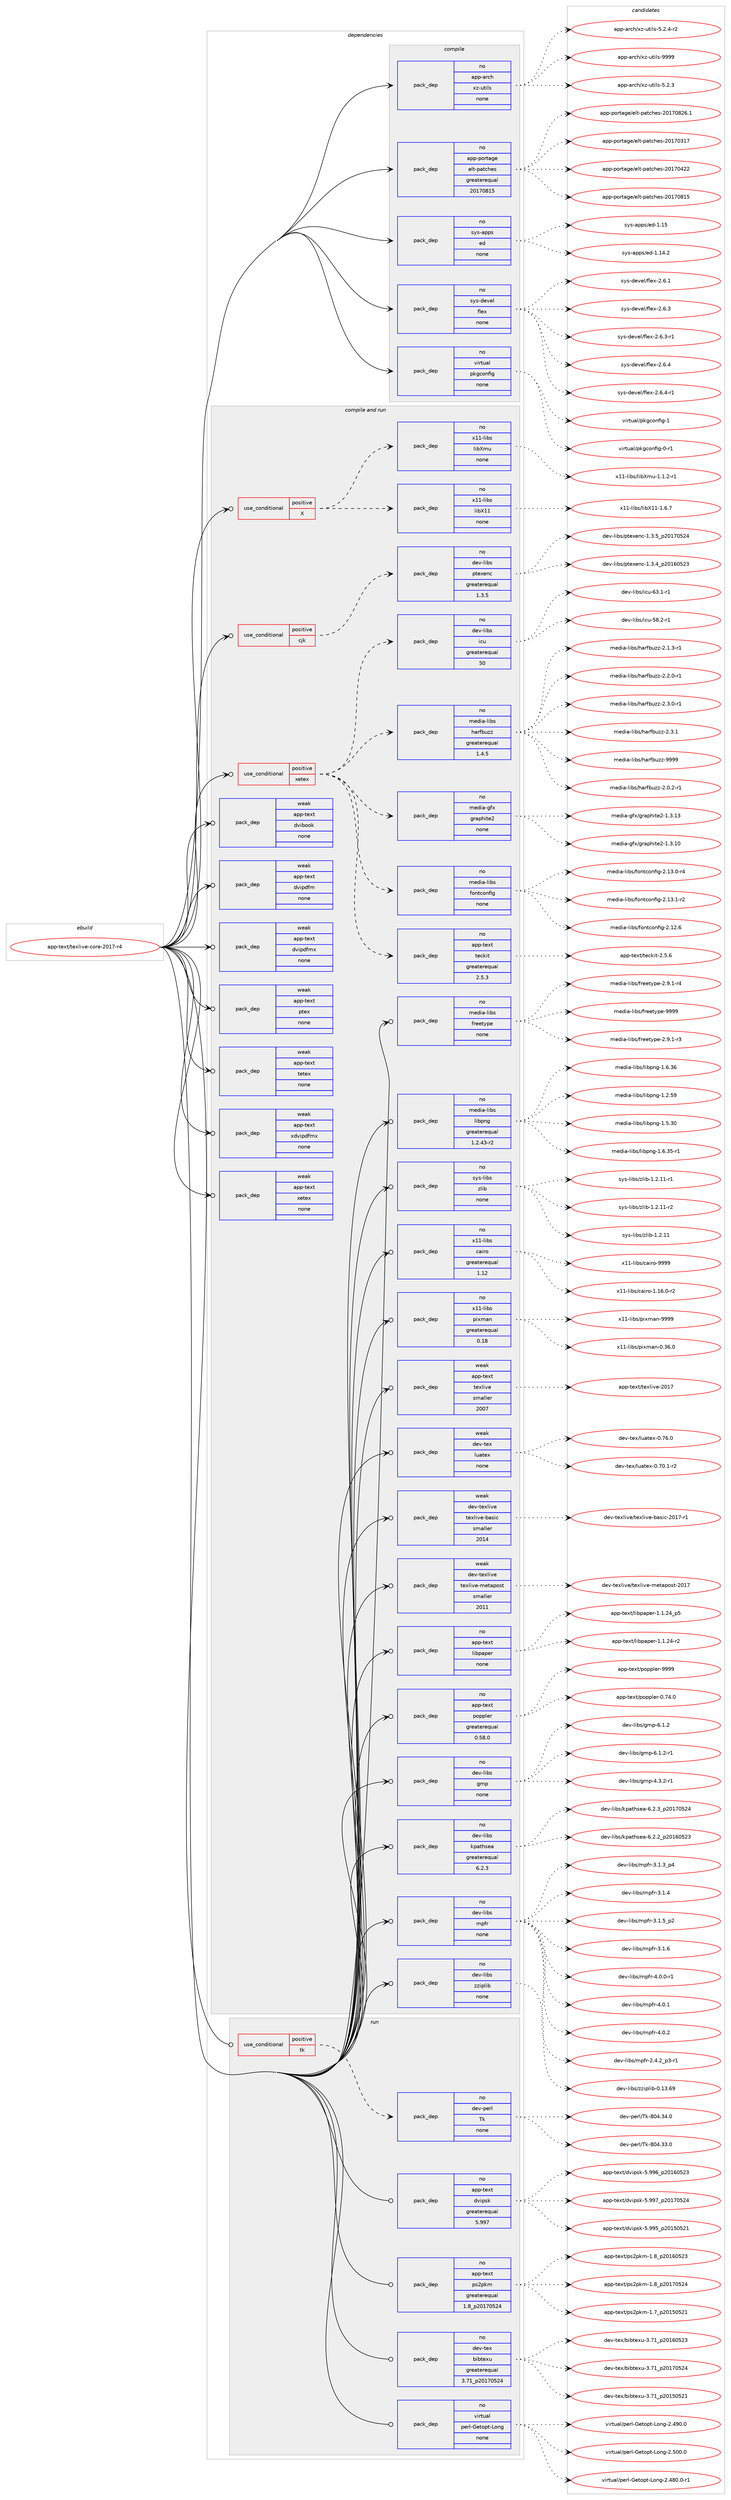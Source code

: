 digraph prolog {

# *************
# Graph options
# *************

newrank=true;
concentrate=true;
compound=true;
graph [rankdir=LR,fontname=Helvetica,fontsize=10,ranksep=1.5];#, ranksep=2.5, nodesep=0.2];
edge  [arrowhead=vee];
node  [fontname=Helvetica,fontsize=10];

# **********
# The ebuild
# **********

subgraph cluster_leftcol {
color=gray;
rank=same;
label=<<i>ebuild</i>>;
id [label="app-text/texlive-core-2017-r4", color=red, width=4, href="../app-text/texlive-core-2017-r4.svg"];
}

# ****************
# The dependencies
# ****************

subgraph cluster_midcol {
color=gray;
label=<<i>dependencies</i>>;
subgraph cluster_compile {
fillcolor="#eeeeee";
style=filled;
label=<<i>compile</i>>;
subgraph pack936213 {
dependency1312992 [label=<<TABLE BORDER="0" CELLBORDER="1" CELLSPACING="0" CELLPADDING="4" WIDTH="220"><TR><TD ROWSPAN="6" CELLPADDING="30">pack_dep</TD></TR><TR><TD WIDTH="110">no</TD></TR><TR><TD>app-arch</TD></TR><TR><TD>xz-utils</TD></TR><TR><TD>none</TD></TR><TR><TD></TD></TR></TABLE>>, shape=none, color=blue];
}
id:e -> dependency1312992:w [weight=20,style="solid",arrowhead="vee"];
subgraph pack936214 {
dependency1312993 [label=<<TABLE BORDER="0" CELLBORDER="1" CELLSPACING="0" CELLPADDING="4" WIDTH="220"><TR><TD ROWSPAN="6" CELLPADDING="30">pack_dep</TD></TR><TR><TD WIDTH="110">no</TD></TR><TR><TD>app-portage</TD></TR><TR><TD>elt-patches</TD></TR><TR><TD>greaterequal</TD></TR><TR><TD>20170815</TD></TR></TABLE>>, shape=none, color=blue];
}
id:e -> dependency1312993:w [weight=20,style="solid",arrowhead="vee"];
subgraph pack936215 {
dependency1312994 [label=<<TABLE BORDER="0" CELLBORDER="1" CELLSPACING="0" CELLPADDING="4" WIDTH="220"><TR><TD ROWSPAN="6" CELLPADDING="30">pack_dep</TD></TR><TR><TD WIDTH="110">no</TD></TR><TR><TD>sys-apps</TD></TR><TR><TD>ed</TD></TR><TR><TD>none</TD></TR><TR><TD></TD></TR></TABLE>>, shape=none, color=blue];
}
id:e -> dependency1312994:w [weight=20,style="solid",arrowhead="vee"];
subgraph pack936216 {
dependency1312995 [label=<<TABLE BORDER="0" CELLBORDER="1" CELLSPACING="0" CELLPADDING="4" WIDTH="220"><TR><TD ROWSPAN="6" CELLPADDING="30">pack_dep</TD></TR><TR><TD WIDTH="110">no</TD></TR><TR><TD>sys-devel</TD></TR><TR><TD>flex</TD></TR><TR><TD>none</TD></TR><TR><TD></TD></TR></TABLE>>, shape=none, color=blue];
}
id:e -> dependency1312995:w [weight=20,style="solid",arrowhead="vee"];
subgraph pack936217 {
dependency1312996 [label=<<TABLE BORDER="0" CELLBORDER="1" CELLSPACING="0" CELLPADDING="4" WIDTH="220"><TR><TD ROWSPAN="6" CELLPADDING="30">pack_dep</TD></TR><TR><TD WIDTH="110">no</TD></TR><TR><TD>virtual</TD></TR><TR><TD>pkgconfig</TD></TR><TR><TD>none</TD></TR><TR><TD></TD></TR></TABLE>>, shape=none, color=blue];
}
id:e -> dependency1312996:w [weight=20,style="solid",arrowhead="vee"];
}
subgraph cluster_compileandrun {
fillcolor="#eeeeee";
style=filled;
label=<<i>compile and run</i>>;
subgraph cond356218 {
dependency1312997 [label=<<TABLE BORDER="0" CELLBORDER="1" CELLSPACING="0" CELLPADDING="4"><TR><TD ROWSPAN="3" CELLPADDING="10">use_conditional</TD></TR><TR><TD>positive</TD></TR><TR><TD>X</TD></TR></TABLE>>, shape=none, color=red];
subgraph pack936218 {
dependency1312998 [label=<<TABLE BORDER="0" CELLBORDER="1" CELLSPACING="0" CELLPADDING="4" WIDTH="220"><TR><TD ROWSPAN="6" CELLPADDING="30">pack_dep</TD></TR><TR><TD WIDTH="110">no</TD></TR><TR><TD>x11-libs</TD></TR><TR><TD>libX11</TD></TR><TR><TD>none</TD></TR><TR><TD></TD></TR></TABLE>>, shape=none, color=blue];
}
dependency1312997:e -> dependency1312998:w [weight=20,style="dashed",arrowhead="vee"];
subgraph pack936219 {
dependency1312999 [label=<<TABLE BORDER="0" CELLBORDER="1" CELLSPACING="0" CELLPADDING="4" WIDTH="220"><TR><TD ROWSPAN="6" CELLPADDING="30">pack_dep</TD></TR><TR><TD WIDTH="110">no</TD></TR><TR><TD>x11-libs</TD></TR><TR><TD>libXmu</TD></TR><TR><TD>none</TD></TR><TR><TD></TD></TR></TABLE>>, shape=none, color=blue];
}
dependency1312997:e -> dependency1312999:w [weight=20,style="dashed",arrowhead="vee"];
}
id:e -> dependency1312997:w [weight=20,style="solid",arrowhead="odotvee"];
subgraph cond356219 {
dependency1313000 [label=<<TABLE BORDER="0" CELLBORDER="1" CELLSPACING="0" CELLPADDING="4"><TR><TD ROWSPAN="3" CELLPADDING="10">use_conditional</TD></TR><TR><TD>positive</TD></TR><TR><TD>cjk</TD></TR></TABLE>>, shape=none, color=red];
subgraph pack936220 {
dependency1313001 [label=<<TABLE BORDER="0" CELLBORDER="1" CELLSPACING="0" CELLPADDING="4" WIDTH="220"><TR><TD ROWSPAN="6" CELLPADDING="30">pack_dep</TD></TR><TR><TD WIDTH="110">no</TD></TR><TR><TD>dev-libs</TD></TR><TR><TD>ptexenc</TD></TR><TR><TD>greaterequal</TD></TR><TR><TD>1.3.5</TD></TR></TABLE>>, shape=none, color=blue];
}
dependency1313000:e -> dependency1313001:w [weight=20,style="dashed",arrowhead="vee"];
}
id:e -> dependency1313000:w [weight=20,style="solid",arrowhead="odotvee"];
subgraph cond356220 {
dependency1313002 [label=<<TABLE BORDER="0" CELLBORDER="1" CELLSPACING="0" CELLPADDING="4"><TR><TD ROWSPAN="3" CELLPADDING="10">use_conditional</TD></TR><TR><TD>positive</TD></TR><TR><TD>xetex</TD></TR></TABLE>>, shape=none, color=red];
subgraph pack936221 {
dependency1313003 [label=<<TABLE BORDER="0" CELLBORDER="1" CELLSPACING="0" CELLPADDING="4" WIDTH="220"><TR><TD ROWSPAN="6" CELLPADDING="30">pack_dep</TD></TR><TR><TD WIDTH="110">no</TD></TR><TR><TD>media-libs</TD></TR><TR><TD>harfbuzz</TD></TR><TR><TD>greaterequal</TD></TR><TR><TD>1.4.5</TD></TR></TABLE>>, shape=none, color=blue];
}
dependency1313002:e -> dependency1313003:w [weight=20,style="dashed",arrowhead="vee"];
subgraph pack936222 {
dependency1313004 [label=<<TABLE BORDER="0" CELLBORDER="1" CELLSPACING="0" CELLPADDING="4" WIDTH="220"><TR><TD ROWSPAN="6" CELLPADDING="30">pack_dep</TD></TR><TR><TD WIDTH="110">no</TD></TR><TR><TD>dev-libs</TD></TR><TR><TD>icu</TD></TR><TR><TD>greaterequal</TD></TR><TR><TD>50</TD></TR></TABLE>>, shape=none, color=blue];
}
dependency1313002:e -> dependency1313004:w [weight=20,style="dashed",arrowhead="vee"];
subgraph pack936223 {
dependency1313005 [label=<<TABLE BORDER="0" CELLBORDER="1" CELLSPACING="0" CELLPADDING="4" WIDTH="220"><TR><TD ROWSPAN="6" CELLPADDING="30">pack_dep</TD></TR><TR><TD WIDTH="110">no</TD></TR><TR><TD>app-text</TD></TR><TR><TD>teckit</TD></TR><TR><TD>greaterequal</TD></TR><TR><TD>2.5.3</TD></TR></TABLE>>, shape=none, color=blue];
}
dependency1313002:e -> dependency1313005:w [weight=20,style="dashed",arrowhead="vee"];
subgraph pack936224 {
dependency1313006 [label=<<TABLE BORDER="0" CELLBORDER="1" CELLSPACING="0" CELLPADDING="4" WIDTH="220"><TR><TD ROWSPAN="6" CELLPADDING="30">pack_dep</TD></TR><TR><TD WIDTH="110">no</TD></TR><TR><TD>media-libs</TD></TR><TR><TD>fontconfig</TD></TR><TR><TD>none</TD></TR><TR><TD></TD></TR></TABLE>>, shape=none, color=blue];
}
dependency1313002:e -> dependency1313006:w [weight=20,style="dashed",arrowhead="vee"];
subgraph pack936225 {
dependency1313007 [label=<<TABLE BORDER="0" CELLBORDER="1" CELLSPACING="0" CELLPADDING="4" WIDTH="220"><TR><TD ROWSPAN="6" CELLPADDING="30">pack_dep</TD></TR><TR><TD WIDTH="110">no</TD></TR><TR><TD>media-gfx</TD></TR><TR><TD>graphite2</TD></TR><TR><TD>none</TD></TR><TR><TD></TD></TR></TABLE>>, shape=none, color=blue];
}
dependency1313002:e -> dependency1313007:w [weight=20,style="dashed",arrowhead="vee"];
}
id:e -> dependency1313002:w [weight=20,style="solid",arrowhead="odotvee"];
subgraph pack936226 {
dependency1313008 [label=<<TABLE BORDER="0" CELLBORDER="1" CELLSPACING="0" CELLPADDING="4" WIDTH="220"><TR><TD ROWSPAN="6" CELLPADDING="30">pack_dep</TD></TR><TR><TD WIDTH="110">no</TD></TR><TR><TD>app-text</TD></TR><TR><TD>libpaper</TD></TR><TR><TD>none</TD></TR><TR><TD></TD></TR></TABLE>>, shape=none, color=blue];
}
id:e -> dependency1313008:w [weight=20,style="solid",arrowhead="odotvee"];
subgraph pack936227 {
dependency1313009 [label=<<TABLE BORDER="0" CELLBORDER="1" CELLSPACING="0" CELLPADDING="4" WIDTH="220"><TR><TD ROWSPAN="6" CELLPADDING="30">pack_dep</TD></TR><TR><TD WIDTH="110">no</TD></TR><TR><TD>app-text</TD></TR><TR><TD>poppler</TD></TR><TR><TD>greaterequal</TD></TR><TR><TD>0.58.0</TD></TR></TABLE>>, shape=none, color=blue];
}
id:e -> dependency1313009:w [weight=20,style="solid",arrowhead="odotvee"];
subgraph pack936228 {
dependency1313010 [label=<<TABLE BORDER="0" CELLBORDER="1" CELLSPACING="0" CELLPADDING="4" WIDTH="220"><TR><TD ROWSPAN="6" CELLPADDING="30">pack_dep</TD></TR><TR><TD WIDTH="110">no</TD></TR><TR><TD>dev-libs</TD></TR><TR><TD>gmp</TD></TR><TR><TD>none</TD></TR><TR><TD></TD></TR></TABLE>>, shape=none, color=blue];
}
id:e -> dependency1313010:w [weight=20,style="solid",arrowhead="odotvee"];
subgraph pack936229 {
dependency1313011 [label=<<TABLE BORDER="0" CELLBORDER="1" CELLSPACING="0" CELLPADDING="4" WIDTH="220"><TR><TD ROWSPAN="6" CELLPADDING="30">pack_dep</TD></TR><TR><TD WIDTH="110">no</TD></TR><TR><TD>dev-libs</TD></TR><TR><TD>kpathsea</TD></TR><TR><TD>greaterequal</TD></TR><TR><TD>6.2.3</TD></TR></TABLE>>, shape=none, color=blue];
}
id:e -> dependency1313011:w [weight=20,style="solid",arrowhead="odotvee"];
subgraph pack936230 {
dependency1313012 [label=<<TABLE BORDER="0" CELLBORDER="1" CELLSPACING="0" CELLPADDING="4" WIDTH="220"><TR><TD ROWSPAN="6" CELLPADDING="30">pack_dep</TD></TR><TR><TD WIDTH="110">no</TD></TR><TR><TD>dev-libs</TD></TR><TR><TD>mpfr</TD></TR><TR><TD>none</TD></TR><TR><TD></TD></TR></TABLE>>, shape=none, color=blue];
}
id:e -> dependency1313012:w [weight=20,style="solid",arrowhead="odotvee"];
subgraph pack936231 {
dependency1313013 [label=<<TABLE BORDER="0" CELLBORDER="1" CELLSPACING="0" CELLPADDING="4" WIDTH="220"><TR><TD ROWSPAN="6" CELLPADDING="30">pack_dep</TD></TR><TR><TD WIDTH="110">no</TD></TR><TR><TD>dev-libs</TD></TR><TR><TD>zziplib</TD></TR><TR><TD>none</TD></TR><TR><TD></TD></TR></TABLE>>, shape=none, color=blue];
}
id:e -> dependency1313013:w [weight=20,style="solid",arrowhead="odotvee"];
subgraph pack936232 {
dependency1313014 [label=<<TABLE BORDER="0" CELLBORDER="1" CELLSPACING="0" CELLPADDING="4" WIDTH="220"><TR><TD ROWSPAN="6" CELLPADDING="30">pack_dep</TD></TR><TR><TD WIDTH="110">no</TD></TR><TR><TD>media-libs</TD></TR><TR><TD>freetype</TD></TR><TR><TD>none</TD></TR><TR><TD></TD></TR></TABLE>>, shape=none, color=blue];
}
id:e -> dependency1313014:w [weight=20,style="solid",arrowhead="odotvee"];
subgraph pack936233 {
dependency1313015 [label=<<TABLE BORDER="0" CELLBORDER="1" CELLSPACING="0" CELLPADDING="4" WIDTH="220"><TR><TD ROWSPAN="6" CELLPADDING="30">pack_dep</TD></TR><TR><TD WIDTH="110">no</TD></TR><TR><TD>media-libs</TD></TR><TR><TD>libpng</TD></TR><TR><TD>greaterequal</TD></TR><TR><TD>1.2.43-r2</TD></TR></TABLE>>, shape=none, color=blue];
}
id:e -> dependency1313015:w [weight=20,style="solid",arrowhead="odotvee"];
subgraph pack936234 {
dependency1313016 [label=<<TABLE BORDER="0" CELLBORDER="1" CELLSPACING="0" CELLPADDING="4" WIDTH="220"><TR><TD ROWSPAN="6" CELLPADDING="30">pack_dep</TD></TR><TR><TD WIDTH="110">no</TD></TR><TR><TD>sys-libs</TD></TR><TR><TD>zlib</TD></TR><TR><TD>none</TD></TR><TR><TD></TD></TR></TABLE>>, shape=none, color=blue];
}
id:e -> dependency1313016:w [weight=20,style="solid",arrowhead="odotvee"];
subgraph pack936235 {
dependency1313017 [label=<<TABLE BORDER="0" CELLBORDER="1" CELLSPACING="0" CELLPADDING="4" WIDTH="220"><TR><TD ROWSPAN="6" CELLPADDING="30">pack_dep</TD></TR><TR><TD WIDTH="110">no</TD></TR><TR><TD>x11-libs</TD></TR><TR><TD>cairo</TD></TR><TR><TD>greaterequal</TD></TR><TR><TD>1.12</TD></TR></TABLE>>, shape=none, color=blue];
}
id:e -> dependency1313017:w [weight=20,style="solid",arrowhead="odotvee"];
subgraph pack936236 {
dependency1313018 [label=<<TABLE BORDER="0" CELLBORDER="1" CELLSPACING="0" CELLPADDING="4" WIDTH="220"><TR><TD ROWSPAN="6" CELLPADDING="30">pack_dep</TD></TR><TR><TD WIDTH="110">no</TD></TR><TR><TD>x11-libs</TD></TR><TR><TD>pixman</TD></TR><TR><TD>greaterequal</TD></TR><TR><TD>0.18</TD></TR></TABLE>>, shape=none, color=blue];
}
id:e -> dependency1313018:w [weight=20,style="solid",arrowhead="odotvee"];
subgraph pack936237 {
dependency1313019 [label=<<TABLE BORDER="0" CELLBORDER="1" CELLSPACING="0" CELLPADDING="4" WIDTH="220"><TR><TD ROWSPAN="6" CELLPADDING="30">pack_dep</TD></TR><TR><TD WIDTH="110">weak</TD></TR><TR><TD>app-text</TD></TR><TR><TD>dvibook</TD></TR><TR><TD>none</TD></TR><TR><TD></TD></TR></TABLE>>, shape=none, color=blue];
}
id:e -> dependency1313019:w [weight=20,style="solid",arrowhead="odotvee"];
subgraph pack936238 {
dependency1313020 [label=<<TABLE BORDER="0" CELLBORDER="1" CELLSPACING="0" CELLPADDING="4" WIDTH="220"><TR><TD ROWSPAN="6" CELLPADDING="30">pack_dep</TD></TR><TR><TD WIDTH="110">weak</TD></TR><TR><TD>app-text</TD></TR><TR><TD>dvipdfm</TD></TR><TR><TD>none</TD></TR><TR><TD></TD></TR></TABLE>>, shape=none, color=blue];
}
id:e -> dependency1313020:w [weight=20,style="solid",arrowhead="odotvee"];
subgraph pack936239 {
dependency1313021 [label=<<TABLE BORDER="0" CELLBORDER="1" CELLSPACING="0" CELLPADDING="4" WIDTH="220"><TR><TD ROWSPAN="6" CELLPADDING="30">pack_dep</TD></TR><TR><TD WIDTH="110">weak</TD></TR><TR><TD>app-text</TD></TR><TR><TD>dvipdfmx</TD></TR><TR><TD>none</TD></TR><TR><TD></TD></TR></TABLE>>, shape=none, color=blue];
}
id:e -> dependency1313021:w [weight=20,style="solid",arrowhead="odotvee"];
subgraph pack936240 {
dependency1313022 [label=<<TABLE BORDER="0" CELLBORDER="1" CELLSPACING="0" CELLPADDING="4" WIDTH="220"><TR><TD ROWSPAN="6" CELLPADDING="30">pack_dep</TD></TR><TR><TD WIDTH="110">weak</TD></TR><TR><TD>app-text</TD></TR><TR><TD>ptex</TD></TR><TR><TD>none</TD></TR><TR><TD></TD></TR></TABLE>>, shape=none, color=blue];
}
id:e -> dependency1313022:w [weight=20,style="solid",arrowhead="odotvee"];
subgraph pack936241 {
dependency1313023 [label=<<TABLE BORDER="0" CELLBORDER="1" CELLSPACING="0" CELLPADDING="4" WIDTH="220"><TR><TD ROWSPAN="6" CELLPADDING="30">pack_dep</TD></TR><TR><TD WIDTH="110">weak</TD></TR><TR><TD>app-text</TD></TR><TR><TD>tetex</TD></TR><TR><TD>none</TD></TR><TR><TD></TD></TR></TABLE>>, shape=none, color=blue];
}
id:e -> dependency1313023:w [weight=20,style="solid",arrowhead="odotvee"];
subgraph pack936242 {
dependency1313024 [label=<<TABLE BORDER="0" CELLBORDER="1" CELLSPACING="0" CELLPADDING="4" WIDTH="220"><TR><TD ROWSPAN="6" CELLPADDING="30">pack_dep</TD></TR><TR><TD WIDTH="110">weak</TD></TR><TR><TD>app-text</TD></TR><TR><TD>texlive</TD></TR><TR><TD>smaller</TD></TR><TR><TD>2007</TD></TR></TABLE>>, shape=none, color=blue];
}
id:e -> dependency1313024:w [weight=20,style="solid",arrowhead="odotvee"];
subgraph pack936243 {
dependency1313025 [label=<<TABLE BORDER="0" CELLBORDER="1" CELLSPACING="0" CELLPADDING="4" WIDTH="220"><TR><TD ROWSPAN="6" CELLPADDING="30">pack_dep</TD></TR><TR><TD WIDTH="110">weak</TD></TR><TR><TD>app-text</TD></TR><TR><TD>xdvipdfmx</TD></TR><TR><TD>none</TD></TR><TR><TD></TD></TR></TABLE>>, shape=none, color=blue];
}
id:e -> dependency1313025:w [weight=20,style="solid",arrowhead="odotvee"];
subgraph pack936244 {
dependency1313026 [label=<<TABLE BORDER="0" CELLBORDER="1" CELLSPACING="0" CELLPADDING="4" WIDTH="220"><TR><TD ROWSPAN="6" CELLPADDING="30">pack_dep</TD></TR><TR><TD WIDTH="110">weak</TD></TR><TR><TD>app-text</TD></TR><TR><TD>xetex</TD></TR><TR><TD>none</TD></TR><TR><TD></TD></TR></TABLE>>, shape=none, color=blue];
}
id:e -> dependency1313026:w [weight=20,style="solid",arrowhead="odotvee"];
subgraph pack936245 {
dependency1313027 [label=<<TABLE BORDER="0" CELLBORDER="1" CELLSPACING="0" CELLPADDING="4" WIDTH="220"><TR><TD ROWSPAN="6" CELLPADDING="30">pack_dep</TD></TR><TR><TD WIDTH="110">weak</TD></TR><TR><TD>dev-tex</TD></TR><TR><TD>luatex</TD></TR><TR><TD>none</TD></TR><TR><TD></TD></TR></TABLE>>, shape=none, color=blue];
}
id:e -> dependency1313027:w [weight=20,style="solid",arrowhead="odotvee"];
subgraph pack936246 {
dependency1313028 [label=<<TABLE BORDER="0" CELLBORDER="1" CELLSPACING="0" CELLPADDING="4" WIDTH="220"><TR><TD ROWSPAN="6" CELLPADDING="30">pack_dep</TD></TR><TR><TD WIDTH="110">weak</TD></TR><TR><TD>dev-texlive</TD></TR><TR><TD>texlive-basic</TD></TR><TR><TD>smaller</TD></TR><TR><TD>2014</TD></TR></TABLE>>, shape=none, color=blue];
}
id:e -> dependency1313028:w [weight=20,style="solid",arrowhead="odotvee"];
subgraph pack936247 {
dependency1313029 [label=<<TABLE BORDER="0" CELLBORDER="1" CELLSPACING="0" CELLPADDING="4" WIDTH="220"><TR><TD ROWSPAN="6" CELLPADDING="30">pack_dep</TD></TR><TR><TD WIDTH="110">weak</TD></TR><TR><TD>dev-texlive</TD></TR><TR><TD>texlive-metapost</TD></TR><TR><TD>smaller</TD></TR><TR><TD>2011</TD></TR></TABLE>>, shape=none, color=blue];
}
id:e -> dependency1313029:w [weight=20,style="solid",arrowhead="odotvee"];
}
subgraph cluster_run {
fillcolor="#eeeeee";
style=filled;
label=<<i>run</i>>;
subgraph cond356221 {
dependency1313030 [label=<<TABLE BORDER="0" CELLBORDER="1" CELLSPACING="0" CELLPADDING="4"><TR><TD ROWSPAN="3" CELLPADDING="10">use_conditional</TD></TR><TR><TD>positive</TD></TR><TR><TD>tk</TD></TR></TABLE>>, shape=none, color=red];
subgraph pack936248 {
dependency1313031 [label=<<TABLE BORDER="0" CELLBORDER="1" CELLSPACING="0" CELLPADDING="4" WIDTH="220"><TR><TD ROWSPAN="6" CELLPADDING="30">pack_dep</TD></TR><TR><TD WIDTH="110">no</TD></TR><TR><TD>dev-perl</TD></TR><TR><TD>Tk</TD></TR><TR><TD>none</TD></TR><TR><TD></TD></TR></TABLE>>, shape=none, color=blue];
}
dependency1313030:e -> dependency1313031:w [weight=20,style="dashed",arrowhead="vee"];
}
id:e -> dependency1313030:w [weight=20,style="solid",arrowhead="odot"];
subgraph pack936249 {
dependency1313032 [label=<<TABLE BORDER="0" CELLBORDER="1" CELLSPACING="0" CELLPADDING="4" WIDTH="220"><TR><TD ROWSPAN="6" CELLPADDING="30">pack_dep</TD></TR><TR><TD WIDTH="110">no</TD></TR><TR><TD>app-text</TD></TR><TR><TD>dvipsk</TD></TR><TR><TD>greaterequal</TD></TR><TR><TD>5.997</TD></TR></TABLE>>, shape=none, color=blue];
}
id:e -> dependency1313032:w [weight=20,style="solid",arrowhead="odot"];
subgraph pack936250 {
dependency1313033 [label=<<TABLE BORDER="0" CELLBORDER="1" CELLSPACING="0" CELLPADDING="4" WIDTH="220"><TR><TD ROWSPAN="6" CELLPADDING="30">pack_dep</TD></TR><TR><TD WIDTH="110">no</TD></TR><TR><TD>app-text</TD></TR><TR><TD>ps2pkm</TD></TR><TR><TD>greaterequal</TD></TR><TR><TD>1.8_p20170524</TD></TR></TABLE>>, shape=none, color=blue];
}
id:e -> dependency1313033:w [weight=20,style="solid",arrowhead="odot"];
subgraph pack936251 {
dependency1313034 [label=<<TABLE BORDER="0" CELLBORDER="1" CELLSPACING="0" CELLPADDING="4" WIDTH="220"><TR><TD ROWSPAN="6" CELLPADDING="30">pack_dep</TD></TR><TR><TD WIDTH="110">no</TD></TR><TR><TD>dev-tex</TD></TR><TR><TD>bibtexu</TD></TR><TR><TD>greaterequal</TD></TR><TR><TD>3.71_p20170524</TD></TR></TABLE>>, shape=none, color=blue];
}
id:e -> dependency1313034:w [weight=20,style="solid",arrowhead="odot"];
subgraph pack936252 {
dependency1313035 [label=<<TABLE BORDER="0" CELLBORDER="1" CELLSPACING="0" CELLPADDING="4" WIDTH="220"><TR><TD ROWSPAN="6" CELLPADDING="30">pack_dep</TD></TR><TR><TD WIDTH="110">no</TD></TR><TR><TD>virtual</TD></TR><TR><TD>perl-Getopt-Long</TD></TR><TR><TD>none</TD></TR><TR><TD></TD></TR></TABLE>>, shape=none, color=blue];
}
id:e -> dependency1313035:w [weight=20,style="solid",arrowhead="odot"];
}
}

# **************
# The candidates
# **************

subgraph cluster_choices {
rank=same;
color=gray;
label=<<i>candidates</i>>;

subgraph choice936213 {
color=black;
nodesep=1;
choice971121124597114991044712012245117116105108115455346504651 [label="app-arch/xz-utils-5.2.3", color=red, width=4,href="../app-arch/xz-utils-5.2.3.svg"];
choice9711211245971149910447120122451171161051081154553465046524511450 [label="app-arch/xz-utils-5.2.4-r2", color=red, width=4,href="../app-arch/xz-utils-5.2.4-r2.svg"];
choice9711211245971149910447120122451171161051081154557575757 [label="app-arch/xz-utils-9999", color=red, width=4,href="../app-arch/xz-utils-9999.svg"];
dependency1312992:e -> choice971121124597114991044712012245117116105108115455346504651:w [style=dotted,weight="100"];
dependency1312992:e -> choice9711211245971149910447120122451171161051081154553465046524511450:w [style=dotted,weight="100"];
dependency1312992:e -> choice9711211245971149910447120122451171161051081154557575757:w [style=dotted,weight="100"];
}
subgraph choice936214 {
color=black;
nodesep=1;
choice97112112451121111141169710310147101108116451129711699104101115455048495548514955 [label="app-portage/elt-patches-20170317", color=red, width=4,href="../app-portage/elt-patches-20170317.svg"];
choice97112112451121111141169710310147101108116451129711699104101115455048495548525050 [label="app-portage/elt-patches-20170422", color=red, width=4,href="../app-portage/elt-patches-20170422.svg"];
choice97112112451121111141169710310147101108116451129711699104101115455048495548564953 [label="app-portage/elt-patches-20170815", color=red, width=4,href="../app-portage/elt-patches-20170815.svg"];
choice971121124511211111411697103101471011081164511297116991041011154550484955485650544649 [label="app-portage/elt-patches-20170826.1", color=red, width=4,href="../app-portage/elt-patches-20170826.1.svg"];
dependency1312993:e -> choice97112112451121111141169710310147101108116451129711699104101115455048495548514955:w [style=dotted,weight="100"];
dependency1312993:e -> choice97112112451121111141169710310147101108116451129711699104101115455048495548525050:w [style=dotted,weight="100"];
dependency1312993:e -> choice97112112451121111141169710310147101108116451129711699104101115455048495548564953:w [style=dotted,weight="100"];
dependency1312993:e -> choice971121124511211111411697103101471011081164511297116991041011154550484955485650544649:w [style=dotted,weight="100"];
}
subgraph choice936215 {
color=black;
nodesep=1;
choice11512111545971121121154710110045494649524650 [label="sys-apps/ed-1.14.2", color=red, width=4,href="../sys-apps/ed-1.14.2.svg"];
choice1151211154597112112115471011004549464953 [label="sys-apps/ed-1.15", color=red, width=4,href="../sys-apps/ed-1.15.svg"];
dependency1312994:e -> choice11512111545971121121154710110045494649524650:w [style=dotted,weight="100"];
dependency1312994:e -> choice1151211154597112112115471011004549464953:w [style=dotted,weight="100"];
}
subgraph choice936216 {
color=black;
nodesep=1;
choice1151211154510010111810110847102108101120455046544649 [label="sys-devel/flex-2.6.1", color=red, width=4,href="../sys-devel/flex-2.6.1.svg"];
choice1151211154510010111810110847102108101120455046544651 [label="sys-devel/flex-2.6.3", color=red, width=4,href="../sys-devel/flex-2.6.3.svg"];
choice11512111545100101118101108471021081011204550465446514511449 [label="sys-devel/flex-2.6.3-r1", color=red, width=4,href="../sys-devel/flex-2.6.3-r1.svg"];
choice1151211154510010111810110847102108101120455046544652 [label="sys-devel/flex-2.6.4", color=red, width=4,href="../sys-devel/flex-2.6.4.svg"];
choice11512111545100101118101108471021081011204550465446524511449 [label="sys-devel/flex-2.6.4-r1", color=red, width=4,href="../sys-devel/flex-2.6.4-r1.svg"];
dependency1312995:e -> choice1151211154510010111810110847102108101120455046544649:w [style=dotted,weight="100"];
dependency1312995:e -> choice1151211154510010111810110847102108101120455046544651:w [style=dotted,weight="100"];
dependency1312995:e -> choice11512111545100101118101108471021081011204550465446514511449:w [style=dotted,weight="100"];
dependency1312995:e -> choice1151211154510010111810110847102108101120455046544652:w [style=dotted,weight="100"];
dependency1312995:e -> choice11512111545100101118101108471021081011204550465446524511449:w [style=dotted,weight="100"];
}
subgraph choice936217 {
color=black;
nodesep=1;
choice11810511411611797108471121071039911111010210510345484511449 [label="virtual/pkgconfig-0-r1", color=red, width=4,href="../virtual/pkgconfig-0-r1.svg"];
choice1181051141161179710847112107103991111101021051034549 [label="virtual/pkgconfig-1", color=red, width=4,href="../virtual/pkgconfig-1.svg"];
dependency1312996:e -> choice11810511411611797108471121071039911111010210510345484511449:w [style=dotted,weight="100"];
dependency1312996:e -> choice1181051141161179710847112107103991111101021051034549:w [style=dotted,weight="100"];
}
subgraph choice936218 {
color=black;
nodesep=1;
choice120494945108105981154710810598884949454946544655 [label="x11-libs/libX11-1.6.7", color=red, width=4,href="../x11-libs/libX11-1.6.7.svg"];
dependency1312998:e -> choice120494945108105981154710810598884949454946544655:w [style=dotted,weight="100"];
}
subgraph choice936219 {
color=black;
nodesep=1;
choice120494945108105981154710810598881091174549464946504511449 [label="x11-libs/libXmu-1.1.2-r1", color=red, width=4,href="../x11-libs/libXmu-1.1.2-r1.svg"];
dependency1312999:e -> choice120494945108105981154710810598881091174549464946504511449:w [style=dotted,weight="100"];
}
subgraph choice936220 {
color=black;
nodesep=1;
choice10010111845108105981154711211610112010111099454946514652951125048495448535051 [label="dev-libs/ptexenc-1.3.4_p20160523", color=red, width=4,href="../dev-libs/ptexenc-1.3.4_p20160523.svg"];
choice10010111845108105981154711211610112010111099454946514653951125048495548535052 [label="dev-libs/ptexenc-1.3.5_p20170524", color=red, width=4,href="../dev-libs/ptexenc-1.3.5_p20170524.svg"];
dependency1313001:e -> choice10010111845108105981154711211610112010111099454946514652951125048495448535051:w [style=dotted,weight="100"];
dependency1313001:e -> choice10010111845108105981154711211610112010111099454946514653951125048495548535052:w [style=dotted,weight="100"];
}
subgraph choice936221 {
color=black;
nodesep=1;
choice1091011001059745108105981154710497114102981171221224550464846504511449 [label="media-libs/harfbuzz-2.0.2-r1", color=red, width=4,href="../media-libs/harfbuzz-2.0.2-r1.svg"];
choice1091011001059745108105981154710497114102981171221224550464946514511449 [label="media-libs/harfbuzz-2.1.3-r1", color=red, width=4,href="../media-libs/harfbuzz-2.1.3-r1.svg"];
choice1091011001059745108105981154710497114102981171221224550465046484511449 [label="media-libs/harfbuzz-2.2.0-r1", color=red, width=4,href="../media-libs/harfbuzz-2.2.0-r1.svg"];
choice1091011001059745108105981154710497114102981171221224550465146484511449 [label="media-libs/harfbuzz-2.3.0-r1", color=red, width=4,href="../media-libs/harfbuzz-2.3.0-r1.svg"];
choice109101100105974510810598115471049711410298117122122455046514649 [label="media-libs/harfbuzz-2.3.1", color=red, width=4,href="../media-libs/harfbuzz-2.3.1.svg"];
choice1091011001059745108105981154710497114102981171221224557575757 [label="media-libs/harfbuzz-9999", color=red, width=4,href="../media-libs/harfbuzz-9999.svg"];
dependency1313003:e -> choice1091011001059745108105981154710497114102981171221224550464846504511449:w [style=dotted,weight="100"];
dependency1313003:e -> choice1091011001059745108105981154710497114102981171221224550464946514511449:w [style=dotted,weight="100"];
dependency1313003:e -> choice1091011001059745108105981154710497114102981171221224550465046484511449:w [style=dotted,weight="100"];
dependency1313003:e -> choice1091011001059745108105981154710497114102981171221224550465146484511449:w [style=dotted,weight="100"];
dependency1313003:e -> choice109101100105974510810598115471049711410298117122122455046514649:w [style=dotted,weight="100"];
dependency1313003:e -> choice1091011001059745108105981154710497114102981171221224557575757:w [style=dotted,weight="100"];
}
subgraph choice936222 {
color=black;
nodesep=1;
choice1001011184510810598115471059911745535646504511449 [label="dev-libs/icu-58.2-r1", color=red, width=4,href="../dev-libs/icu-58.2-r1.svg"];
choice1001011184510810598115471059911745545146494511449 [label="dev-libs/icu-63.1-r1", color=red, width=4,href="../dev-libs/icu-63.1-r1.svg"];
dependency1313004:e -> choice1001011184510810598115471059911745535646504511449:w [style=dotted,weight="100"];
dependency1313004:e -> choice1001011184510810598115471059911745545146494511449:w [style=dotted,weight="100"];
}
subgraph choice936223 {
color=black;
nodesep=1;
choice97112112451161011201164711610199107105116455046534654 [label="app-text/teckit-2.5.6", color=red, width=4,href="../app-text/teckit-2.5.6.svg"];
dependency1313005:e -> choice97112112451161011201164711610199107105116455046534654:w [style=dotted,weight="100"];
}
subgraph choice936224 {
color=black;
nodesep=1;
choice109101100105974510810598115471021111101169911111010210510345504649504654 [label="media-libs/fontconfig-2.12.6", color=red, width=4,href="../media-libs/fontconfig-2.12.6.svg"];
choice1091011001059745108105981154710211111011699111110102105103455046495146484511452 [label="media-libs/fontconfig-2.13.0-r4", color=red, width=4,href="../media-libs/fontconfig-2.13.0-r4.svg"];
choice1091011001059745108105981154710211111011699111110102105103455046495146494511450 [label="media-libs/fontconfig-2.13.1-r2", color=red, width=4,href="../media-libs/fontconfig-2.13.1-r2.svg"];
dependency1313006:e -> choice109101100105974510810598115471021111101169911111010210510345504649504654:w [style=dotted,weight="100"];
dependency1313006:e -> choice1091011001059745108105981154710211111011699111110102105103455046495146484511452:w [style=dotted,weight="100"];
dependency1313006:e -> choice1091011001059745108105981154710211111011699111110102105103455046495146494511450:w [style=dotted,weight="100"];
}
subgraph choice936225 {
color=black;
nodesep=1;
choice109101100105974510310212047103114971121041051161015045494651464948 [label="media-gfx/graphite2-1.3.10", color=red, width=4,href="../media-gfx/graphite2-1.3.10.svg"];
choice109101100105974510310212047103114971121041051161015045494651464951 [label="media-gfx/graphite2-1.3.13", color=red, width=4,href="../media-gfx/graphite2-1.3.13.svg"];
dependency1313007:e -> choice109101100105974510310212047103114971121041051161015045494651464948:w [style=dotted,weight="100"];
dependency1313007:e -> choice109101100105974510310212047103114971121041051161015045494651464951:w [style=dotted,weight="100"];
}
subgraph choice936226 {
color=black;
nodesep=1;
choice9711211245116101120116471081059811297112101114454946494650524511450 [label="app-text/libpaper-1.1.24-r2", color=red, width=4,href="../app-text/libpaper-1.1.24-r2.svg"];
choice9711211245116101120116471081059811297112101114454946494650529511253 [label="app-text/libpaper-1.1.24_p5", color=red, width=4,href="../app-text/libpaper-1.1.24_p5.svg"];
dependency1313008:e -> choice9711211245116101120116471081059811297112101114454946494650524511450:w [style=dotted,weight="100"];
dependency1313008:e -> choice9711211245116101120116471081059811297112101114454946494650529511253:w [style=dotted,weight="100"];
}
subgraph choice936227 {
color=black;
nodesep=1;
choice97112112451161011201164711211111211210810111445484655524648 [label="app-text/poppler-0.74.0", color=red, width=4,href="../app-text/poppler-0.74.0.svg"];
choice9711211245116101120116471121111121121081011144557575757 [label="app-text/poppler-9999", color=red, width=4,href="../app-text/poppler-9999.svg"];
dependency1313009:e -> choice97112112451161011201164711211111211210810111445484655524648:w [style=dotted,weight="100"];
dependency1313009:e -> choice9711211245116101120116471121111121121081011144557575757:w [style=dotted,weight="100"];
}
subgraph choice936228 {
color=black;
nodesep=1;
choice1001011184510810598115471031091124552465146504511449 [label="dev-libs/gmp-4.3.2-r1", color=red, width=4,href="../dev-libs/gmp-4.3.2-r1.svg"];
choice100101118451081059811547103109112455446494650 [label="dev-libs/gmp-6.1.2", color=red, width=4,href="../dev-libs/gmp-6.1.2.svg"];
choice1001011184510810598115471031091124554464946504511449 [label="dev-libs/gmp-6.1.2-r1", color=red, width=4,href="../dev-libs/gmp-6.1.2-r1.svg"];
dependency1313010:e -> choice1001011184510810598115471031091124552465146504511449:w [style=dotted,weight="100"];
dependency1313010:e -> choice100101118451081059811547103109112455446494650:w [style=dotted,weight="100"];
dependency1313010:e -> choice1001011184510810598115471031091124554464946504511449:w [style=dotted,weight="100"];
}
subgraph choice936229 {
color=black;
nodesep=1;
choice1001011184510810598115471071129711610411510197455446504650951125048495448535051 [label="dev-libs/kpathsea-6.2.2_p20160523", color=red, width=4,href="../dev-libs/kpathsea-6.2.2_p20160523.svg"];
choice1001011184510810598115471071129711610411510197455446504651951125048495548535052 [label="dev-libs/kpathsea-6.2.3_p20170524", color=red, width=4,href="../dev-libs/kpathsea-6.2.3_p20170524.svg"];
dependency1313011:e -> choice1001011184510810598115471071129711610411510197455446504650951125048495448535051:w [style=dotted,weight="100"];
dependency1313011:e -> choice1001011184510810598115471071129711610411510197455446504651951125048495548535052:w [style=dotted,weight="100"];
}
subgraph choice936230 {
color=black;
nodesep=1;
choice10010111845108105981154710911210211445504652465095112514511449 [label="dev-libs/mpfr-2.4.2_p3-r1", color=red, width=4,href="../dev-libs/mpfr-2.4.2_p3-r1.svg"];
choice1001011184510810598115471091121021144551464946519511252 [label="dev-libs/mpfr-3.1.3_p4", color=red, width=4,href="../dev-libs/mpfr-3.1.3_p4.svg"];
choice100101118451081059811547109112102114455146494652 [label="dev-libs/mpfr-3.1.4", color=red, width=4,href="../dev-libs/mpfr-3.1.4.svg"];
choice1001011184510810598115471091121021144551464946539511250 [label="dev-libs/mpfr-3.1.5_p2", color=red, width=4,href="../dev-libs/mpfr-3.1.5_p2.svg"];
choice100101118451081059811547109112102114455146494654 [label="dev-libs/mpfr-3.1.6", color=red, width=4,href="../dev-libs/mpfr-3.1.6.svg"];
choice1001011184510810598115471091121021144552464846484511449 [label="dev-libs/mpfr-4.0.0-r1", color=red, width=4,href="../dev-libs/mpfr-4.0.0-r1.svg"];
choice100101118451081059811547109112102114455246484649 [label="dev-libs/mpfr-4.0.1", color=red, width=4,href="../dev-libs/mpfr-4.0.1.svg"];
choice100101118451081059811547109112102114455246484650 [label="dev-libs/mpfr-4.0.2", color=red, width=4,href="../dev-libs/mpfr-4.0.2.svg"];
dependency1313012:e -> choice10010111845108105981154710911210211445504652465095112514511449:w [style=dotted,weight="100"];
dependency1313012:e -> choice1001011184510810598115471091121021144551464946519511252:w [style=dotted,weight="100"];
dependency1313012:e -> choice100101118451081059811547109112102114455146494652:w [style=dotted,weight="100"];
dependency1313012:e -> choice1001011184510810598115471091121021144551464946539511250:w [style=dotted,weight="100"];
dependency1313012:e -> choice100101118451081059811547109112102114455146494654:w [style=dotted,weight="100"];
dependency1313012:e -> choice1001011184510810598115471091121021144552464846484511449:w [style=dotted,weight="100"];
dependency1313012:e -> choice100101118451081059811547109112102114455246484649:w [style=dotted,weight="100"];
dependency1313012:e -> choice100101118451081059811547109112102114455246484650:w [style=dotted,weight="100"];
}
subgraph choice936231 {
color=black;
nodesep=1;
choice100101118451081059811547122122105112108105984548464951465457 [label="dev-libs/zziplib-0.13.69", color=red, width=4,href="../dev-libs/zziplib-0.13.69.svg"];
dependency1313013:e -> choice100101118451081059811547122122105112108105984548464951465457:w [style=dotted,weight="100"];
}
subgraph choice936232 {
color=black;
nodesep=1;
choice109101100105974510810598115471021141011011161211121014550465746494511451 [label="media-libs/freetype-2.9.1-r3", color=red, width=4,href="../media-libs/freetype-2.9.1-r3.svg"];
choice109101100105974510810598115471021141011011161211121014550465746494511452 [label="media-libs/freetype-2.9.1-r4", color=red, width=4,href="../media-libs/freetype-2.9.1-r4.svg"];
choice109101100105974510810598115471021141011011161211121014557575757 [label="media-libs/freetype-9999", color=red, width=4,href="../media-libs/freetype-9999.svg"];
dependency1313014:e -> choice109101100105974510810598115471021141011011161211121014550465746494511451:w [style=dotted,weight="100"];
dependency1313014:e -> choice109101100105974510810598115471021141011011161211121014550465746494511452:w [style=dotted,weight="100"];
dependency1313014:e -> choice109101100105974510810598115471021141011011161211121014557575757:w [style=dotted,weight="100"];
}
subgraph choice936233 {
color=black;
nodesep=1;
choice109101100105974510810598115471081059811211010345494650465357 [label="media-libs/libpng-1.2.59", color=red, width=4,href="../media-libs/libpng-1.2.59.svg"];
choice109101100105974510810598115471081059811211010345494653465148 [label="media-libs/libpng-1.5.30", color=red, width=4,href="../media-libs/libpng-1.5.30.svg"];
choice1091011001059745108105981154710810598112110103454946544651534511449 [label="media-libs/libpng-1.6.35-r1", color=red, width=4,href="../media-libs/libpng-1.6.35-r1.svg"];
choice109101100105974510810598115471081059811211010345494654465154 [label="media-libs/libpng-1.6.36", color=red, width=4,href="../media-libs/libpng-1.6.36.svg"];
dependency1313015:e -> choice109101100105974510810598115471081059811211010345494650465357:w [style=dotted,weight="100"];
dependency1313015:e -> choice109101100105974510810598115471081059811211010345494653465148:w [style=dotted,weight="100"];
dependency1313015:e -> choice1091011001059745108105981154710810598112110103454946544651534511449:w [style=dotted,weight="100"];
dependency1313015:e -> choice109101100105974510810598115471081059811211010345494654465154:w [style=dotted,weight="100"];
}
subgraph choice936234 {
color=black;
nodesep=1;
choice1151211154510810598115471221081059845494650464949 [label="sys-libs/zlib-1.2.11", color=red, width=4,href="../sys-libs/zlib-1.2.11.svg"];
choice11512111545108105981154712210810598454946504649494511449 [label="sys-libs/zlib-1.2.11-r1", color=red, width=4,href="../sys-libs/zlib-1.2.11-r1.svg"];
choice11512111545108105981154712210810598454946504649494511450 [label="sys-libs/zlib-1.2.11-r2", color=red, width=4,href="../sys-libs/zlib-1.2.11-r2.svg"];
dependency1313016:e -> choice1151211154510810598115471221081059845494650464949:w [style=dotted,weight="100"];
dependency1313016:e -> choice11512111545108105981154712210810598454946504649494511449:w [style=dotted,weight="100"];
dependency1313016:e -> choice11512111545108105981154712210810598454946504649494511450:w [style=dotted,weight="100"];
}
subgraph choice936235 {
color=black;
nodesep=1;
choice12049494510810598115479997105114111454946495446484511450 [label="x11-libs/cairo-1.16.0-r2", color=red, width=4,href="../x11-libs/cairo-1.16.0-r2.svg"];
choice120494945108105981154799971051141114557575757 [label="x11-libs/cairo-9999", color=red, width=4,href="../x11-libs/cairo-9999.svg"];
dependency1313017:e -> choice12049494510810598115479997105114111454946495446484511450:w [style=dotted,weight="100"];
dependency1313017:e -> choice120494945108105981154799971051141114557575757:w [style=dotted,weight="100"];
}
subgraph choice936236 {
color=black;
nodesep=1;
choice12049494510810598115471121051201099711045484651544648 [label="x11-libs/pixman-0.36.0", color=red, width=4,href="../x11-libs/pixman-0.36.0.svg"];
choice1204949451081059811547112105120109971104557575757 [label="x11-libs/pixman-9999", color=red, width=4,href="../x11-libs/pixman-9999.svg"];
dependency1313018:e -> choice12049494510810598115471121051201099711045484651544648:w [style=dotted,weight="100"];
dependency1313018:e -> choice1204949451081059811547112105120109971104557575757:w [style=dotted,weight="100"];
}
subgraph choice936237 {
color=black;
nodesep=1;
}
subgraph choice936238 {
color=black;
nodesep=1;
}
subgraph choice936239 {
color=black;
nodesep=1;
}
subgraph choice936240 {
color=black;
nodesep=1;
}
subgraph choice936241 {
color=black;
nodesep=1;
}
subgraph choice936242 {
color=black;
nodesep=1;
choice9711211245116101120116471161011201081051181014550484955 [label="app-text/texlive-2017", color=red, width=4,href="../app-text/texlive-2017.svg"];
dependency1313024:e -> choice9711211245116101120116471161011201081051181014550484955:w [style=dotted,weight="100"];
}
subgraph choice936243 {
color=black;
nodesep=1;
}
subgraph choice936244 {
color=black;
nodesep=1;
}
subgraph choice936245 {
color=black;
nodesep=1;
choice100101118451161011204710811797116101120454846554846494511450 [label="dev-tex/luatex-0.70.1-r2", color=red, width=4,href="../dev-tex/luatex-0.70.1-r2.svg"];
choice10010111845116101120471081179711610112045484655544648 [label="dev-tex/luatex-0.76.0", color=red, width=4,href="../dev-tex/luatex-0.76.0.svg"];
dependency1313027:e -> choice100101118451161011204710811797116101120454846554846494511450:w [style=dotted,weight="100"];
dependency1313027:e -> choice10010111845116101120471081179711610112045484655544648:w [style=dotted,weight="100"];
}
subgraph choice936246 {
color=black;
nodesep=1;
choice10010111845116101120108105118101471161011201081051181014598971151059945504849554511449 [label="dev-texlive/texlive-basic-2017-r1", color=red, width=4,href="../dev-texlive/texlive-basic-2017-r1.svg"];
dependency1313028:e -> choice10010111845116101120108105118101471161011201081051181014598971151059945504849554511449:w [style=dotted,weight="100"];
}
subgraph choice936247 {
color=black;
nodesep=1;
choice100101118451161011201081051181014711610112010810511810145109101116971121111151164550484955 [label="dev-texlive/texlive-metapost-2017", color=red, width=4,href="../dev-texlive/texlive-metapost-2017.svg"];
dependency1313029:e -> choice100101118451161011201081051181014711610112010810511810145109101116971121111151164550484955:w [style=dotted,weight="100"];
}
subgraph choice936248 {
color=black;
nodesep=1;
choice100101118451121011141084784107455648524651514648 [label="dev-perl/Tk-804.33.0", color=red, width=4,href="../dev-perl/Tk-804.33.0.svg"];
choice100101118451121011141084784107455648524651524648 [label="dev-perl/Tk-804.34.0", color=red, width=4,href="../dev-perl/Tk-804.34.0.svg"];
dependency1313031:e -> choice100101118451121011141084784107455648524651514648:w [style=dotted,weight="100"];
dependency1313031:e -> choice100101118451121011141084784107455648524651524648:w [style=dotted,weight="100"];
}
subgraph choice936249 {
color=black;
nodesep=1;
choice971121124511610112011647100118105112115107455346575753951125048495348535049 [label="app-text/dvipsk-5.995_p20150521", color=red, width=4,href="../app-text/dvipsk-5.995_p20150521.svg"];
choice971121124511610112011647100118105112115107455346575754951125048495448535051 [label="app-text/dvipsk-5.996_p20160523", color=red, width=4,href="../app-text/dvipsk-5.996_p20160523.svg"];
choice971121124511610112011647100118105112115107455346575755951125048495548535052 [label="app-text/dvipsk-5.997_p20170524", color=red, width=4,href="../app-text/dvipsk-5.997_p20170524.svg"];
dependency1313032:e -> choice971121124511610112011647100118105112115107455346575753951125048495348535049:w [style=dotted,weight="100"];
dependency1313032:e -> choice971121124511610112011647100118105112115107455346575754951125048495448535051:w [style=dotted,weight="100"];
dependency1313032:e -> choice971121124511610112011647100118105112115107455346575755951125048495548535052:w [style=dotted,weight="100"];
}
subgraph choice936250 {
color=black;
nodesep=1;
choice9711211245116101120116471121155011210710945494655951125048495348535049 [label="app-text/ps2pkm-1.7_p20150521", color=red, width=4,href="../app-text/ps2pkm-1.7_p20150521.svg"];
choice9711211245116101120116471121155011210710945494656951125048495448535051 [label="app-text/ps2pkm-1.8_p20160523", color=red, width=4,href="../app-text/ps2pkm-1.8_p20160523.svg"];
choice9711211245116101120116471121155011210710945494656951125048495548535052 [label="app-text/ps2pkm-1.8_p20170524", color=red, width=4,href="../app-text/ps2pkm-1.8_p20170524.svg"];
dependency1313033:e -> choice9711211245116101120116471121155011210710945494655951125048495348535049:w [style=dotted,weight="100"];
dependency1313033:e -> choice9711211245116101120116471121155011210710945494656951125048495448535051:w [style=dotted,weight="100"];
dependency1313033:e -> choice9711211245116101120116471121155011210710945494656951125048495548535052:w [style=dotted,weight="100"];
}
subgraph choice936251 {
color=black;
nodesep=1;
choice100101118451161011204798105981161011201174551465549951125048495348535049 [label="dev-tex/bibtexu-3.71_p20150521", color=red, width=4,href="../dev-tex/bibtexu-3.71_p20150521.svg"];
choice100101118451161011204798105981161011201174551465549951125048495448535051 [label="dev-tex/bibtexu-3.71_p20160523", color=red, width=4,href="../dev-tex/bibtexu-3.71_p20160523.svg"];
choice100101118451161011204798105981161011201174551465549951125048495548535052 [label="dev-tex/bibtexu-3.71_p20170524", color=red, width=4,href="../dev-tex/bibtexu-3.71_p20170524.svg"];
dependency1313034:e -> choice100101118451161011204798105981161011201174551465549951125048495348535049:w [style=dotted,weight="100"];
dependency1313034:e -> choice100101118451161011204798105981161011201174551465549951125048495448535051:w [style=dotted,weight="100"];
dependency1313034:e -> choice100101118451161011204798105981161011201174551465549951125048495548535052:w [style=dotted,weight="100"];
}
subgraph choice936252 {
color=black;
nodesep=1;
choice11810511411611797108471121011141084571101116111112116457611111010345504652564846484511449 [label="virtual/perl-Getopt-Long-2.480.0-r1", color=red, width=4,href="../virtual/perl-Getopt-Long-2.480.0-r1.svg"];
choice1181051141161179710847112101114108457110111611111211645761111101034550465257484648 [label="virtual/perl-Getopt-Long-2.490.0", color=red, width=4,href="../virtual/perl-Getopt-Long-2.490.0.svg"];
choice1181051141161179710847112101114108457110111611111211645761111101034550465348484648 [label="virtual/perl-Getopt-Long-2.500.0", color=red, width=4,href="../virtual/perl-Getopt-Long-2.500.0.svg"];
dependency1313035:e -> choice11810511411611797108471121011141084571101116111112116457611111010345504652564846484511449:w [style=dotted,weight="100"];
dependency1313035:e -> choice1181051141161179710847112101114108457110111611111211645761111101034550465257484648:w [style=dotted,weight="100"];
dependency1313035:e -> choice1181051141161179710847112101114108457110111611111211645761111101034550465348484648:w [style=dotted,weight="100"];
}
}

}
